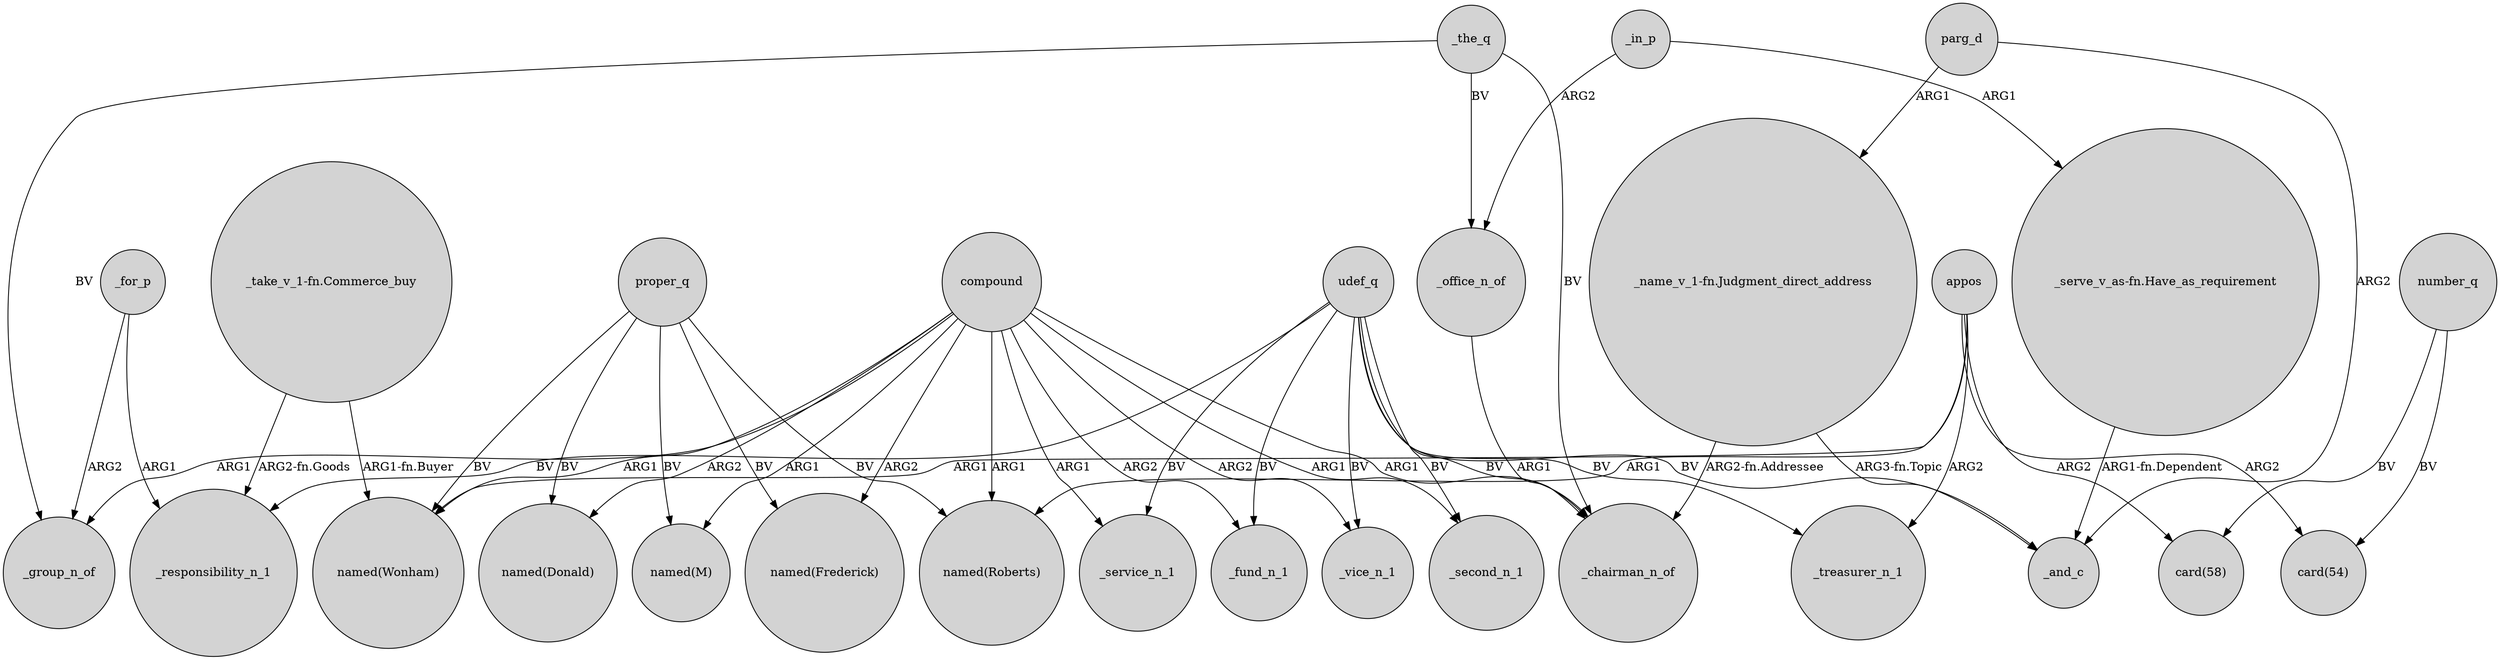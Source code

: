 digraph {
	node [shape=circle style=filled]
	compound -> "named(Roberts)" [label=ARG1]
	compound -> _fund_n_1 [label=ARG2]
	udef_q -> _service_n_1 [label=BV]
	_in_p -> _office_n_of [label=ARG2]
	proper_q -> "named(Frederick)" [label=BV]
	udef_q -> _chairman_n_of [label=BV]
	udef_q -> _fund_n_1 [label=BV]
	"_serve_v_as-fn.Have_as_requirement" -> _and_c [label="ARG1-fn.Dependent"]
	proper_q -> "named(Wonham)" [label=BV]
	udef_q -> _second_n_1 [label=BV]
	proper_q -> "named(M)" [label=BV]
	compound -> "named(Donald)" [label=ARG2]
	proper_q -> "named(Donald)" [label=BV]
	udef_q -> _and_c [label=BV]
	"_take_v_1-fn.Commerce_buy" -> "named(Wonham)" [label="ARG1-fn.Buyer"]
	number_q -> "card(58)" [label=BV]
	compound -> _group_n_of [label=ARG1]
	proper_q -> "named(Roberts)" [label=BV]
	udef_q -> _treasurer_n_1 [label=BV]
	_the_q -> _office_n_of [label=BV]
	appos -> "named(Wonham)" [label=ARG1]
	"_name_v_1-fn.Judgment_direct_address" -> _and_c [label="ARG3-fn.Topic"]
	compound -> "named(Frederick)" [label=ARG2]
	udef_q -> _vice_n_1 [label=BV]
	_for_p -> _group_n_of [label=ARG2]
	"_take_v_1-fn.Commerce_buy" -> _responsibility_n_1 [label="ARG2-fn.Goods"]
	_office_n_of -> _chairman_n_of [label=ARG1]
	_the_q -> _group_n_of [label=BV]
	appos -> "named(Roberts)" [label=ARG1]
	compound -> "named(M)" [label=ARG1]
	compound -> _chairman_n_of [label=ARG1]
	appos -> "card(54)" [label=ARG2]
	parg_d -> _and_c [label=ARG2]
	"_name_v_1-fn.Judgment_direct_address" -> _chairman_n_of [label="ARG2-fn.Addressee"]
	compound -> _second_n_1 [label=ARG1]
	compound -> _vice_n_1 [label=ARG2]
	_in_p -> "_serve_v_as-fn.Have_as_requirement" [label=ARG1]
	_the_q -> _chairman_n_of [label=BV]
	appos -> _treasurer_n_1 [label=ARG2]
	appos -> "card(58)" [label=ARG2]
	parg_d -> "_name_v_1-fn.Judgment_direct_address" [label=ARG1]
	udef_q -> _responsibility_n_1 [label=BV]
	compound -> "named(Wonham)" [label=ARG1]
	number_q -> "card(54)" [label=BV]
	compound -> _service_n_1 [label=ARG1]
	_for_p -> _responsibility_n_1 [label=ARG1]
}
